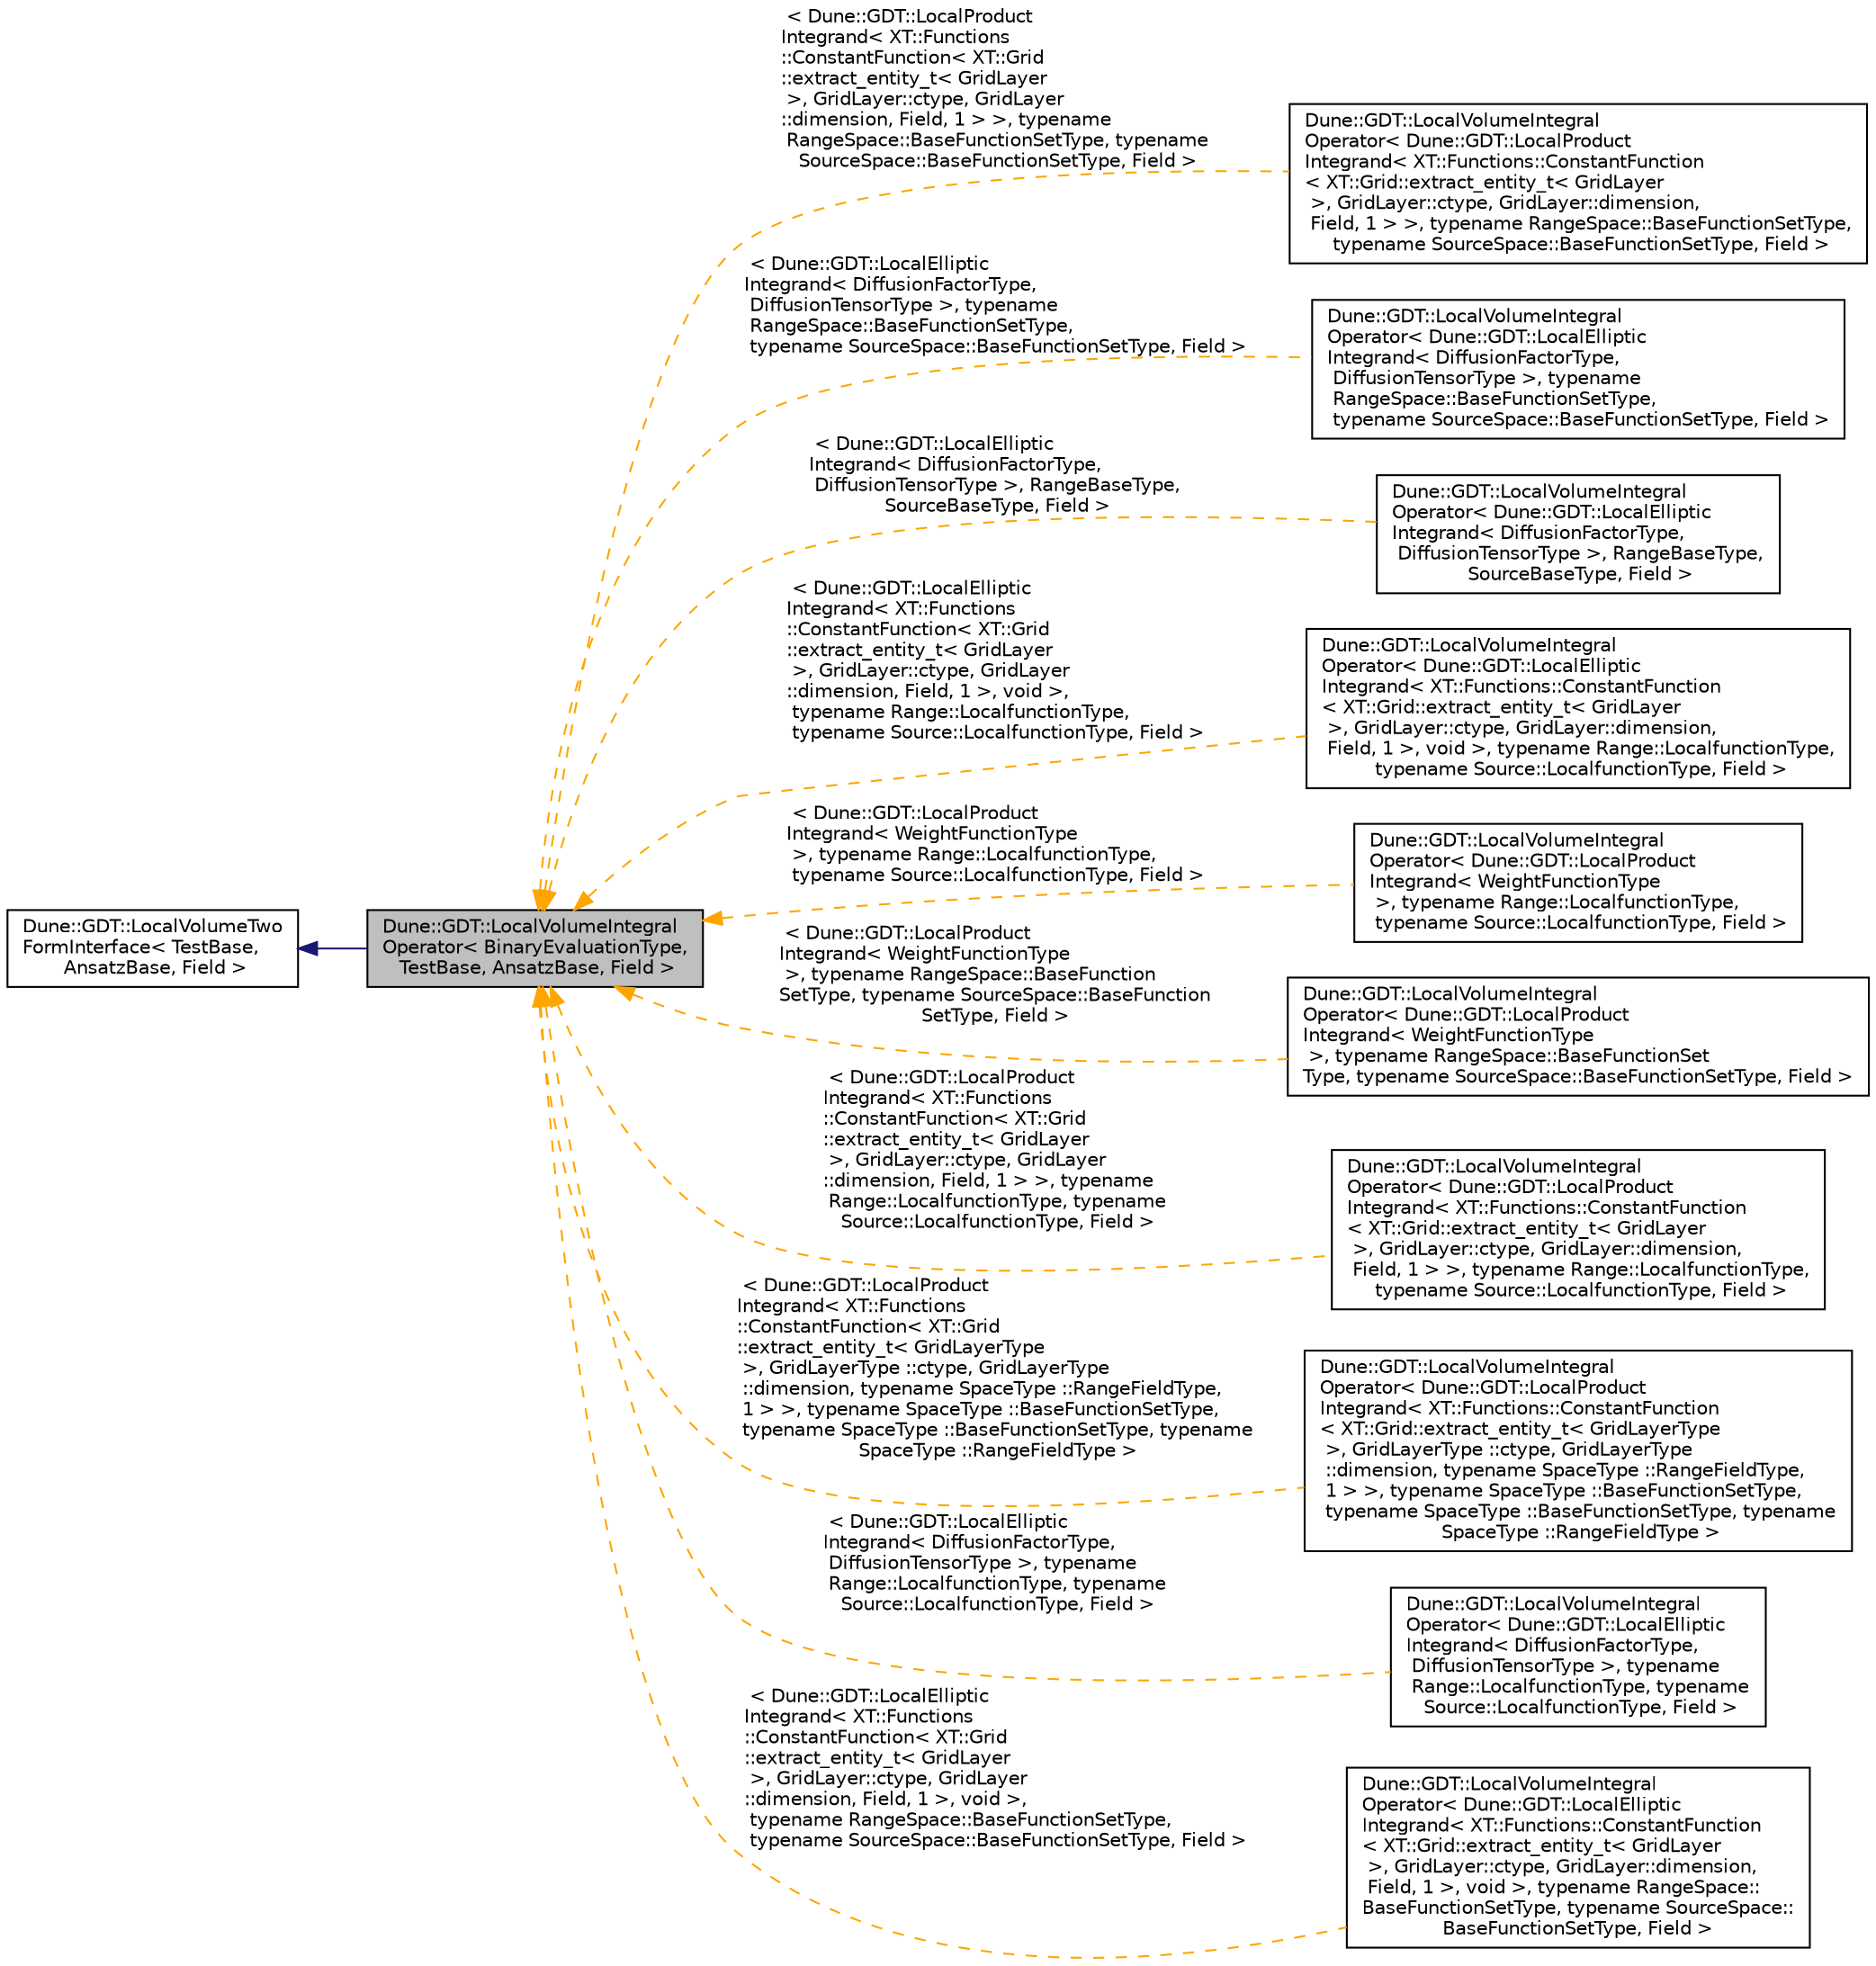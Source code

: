 digraph "Dune::GDT::LocalVolumeIntegralOperator&lt; BinaryEvaluationType, TestBase, AnsatzBase, Field &gt;"
{
  edge [fontname="Helvetica",fontsize="10",labelfontname="Helvetica",labelfontsize="10"];
  node [fontname="Helvetica",fontsize="10",shape=record];
  rankdir="LR";
  Node0 [label="Dune::GDT::LocalVolumeIntegral\lOperator\< BinaryEvaluationType,\l TestBase, AnsatzBase, Field \>",height=0.2,width=0.4,color="black", fillcolor="grey75", style="filled", fontcolor="black"];
  Node1 -> Node0 [dir="back",color="midnightblue",fontsize="10",style="solid",fontname="Helvetica"];
  Node1 [label="Dune::GDT::LocalVolumeTwo\lFormInterface\< TestBase,\l AnsatzBase, Field \>",height=0.2,width=0.4,color="black", fillcolor="white", style="filled",URL="$a01712.html"];
  Node0 -> Node2 [dir="back",color="orange",fontsize="10",style="dashed",label=" \< Dune::GDT::LocalProduct\lIntegrand\< XT::Functions\l::ConstantFunction\< XT::Grid\l::extract_entity_t\< GridLayer\l \>, GridLayer::ctype, GridLayer\l::dimension, Field, 1 \> \>, typename\l RangeSpace::BaseFunctionSetType, typename\l SourceSpace::BaseFunctionSetType, Field \>" ,fontname="Helvetica"];
  Node2 [label="Dune::GDT::LocalVolumeIntegral\lOperator\< Dune::GDT::LocalProduct\lIntegrand\< XT::Functions::ConstantFunction\l\< XT::Grid::extract_entity_t\< GridLayer\l \>, GridLayer::ctype, GridLayer::dimension,\l Field, 1 \> \>, typename RangeSpace::BaseFunctionSetType,\l typename SourceSpace::BaseFunctionSetType, Field \>",height=0.2,width=0.4,color="black", fillcolor="white", style="filled",URL="$a01676.html"];
  Node0 -> Node3 [dir="back",color="orange",fontsize="10",style="dashed",label=" \< Dune::GDT::LocalElliptic\lIntegrand\< DiffusionFactorType,\l DiffusionTensorType \>, typename\l RangeSpace::BaseFunctionSetType,\l typename SourceSpace::BaseFunctionSetType, Field \>" ,fontname="Helvetica"];
  Node3 [label="Dune::GDT::LocalVolumeIntegral\lOperator\< Dune::GDT::LocalElliptic\lIntegrand\< DiffusionFactorType,\l DiffusionTensorType \>, typename\l RangeSpace::BaseFunctionSetType,\l typename SourceSpace::BaseFunctionSetType, Field \>",height=0.2,width=0.4,color="black", fillcolor="white", style="filled",URL="$a01676.html"];
  Node0 -> Node4 [dir="back",color="orange",fontsize="10",style="dashed",label=" \< Dune::GDT::LocalElliptic\lIntegrand\< DiffusionFactorType,\l DiffusionTensorType \>, RangeBaseType,\l SourceBaseType, Field \>" ,fontname="Helvetica"];
  Node4 [label="Dune::GDT::LocalVolumeIntegral\lOperator\< Dune::GDT::LocalElliptic\lIntegrand\< DiffusionFactorType,\l DiffusionTensorType \>, RangeBaseType,\l SourceBaseType, Field \>",height=0.2,width=0.4,color="black", fillcolor="white", style="filled",URL="$a01676.html"];
  Node0 -> Node5 [dir="back",color="orange",fontsize="10",style="dashed",label=" \< Dune::GDT::LocalElliptic\lIntegrand\< XT::Functions\l::ConstantFunction\< XT::Grid\l::extract_entity_t\< GridLayer\l \>, GridLayer::ctype, GridLayer\l::dimension, Field, 1 \>, void \>,\l typename Range::LocalfunctionType,\l typename Source::LocalfunctionType, Field \>" ,fontname="Helvetica"];
  Node5 [label="Dune::GDT::LocalVolumeIntegral\lOperator\< Dune::GDT::LocalElliptic\lIntegrand\< XT::Functions::ConstantFunction\l\< XT::Grid::extract_entity_t\< GridLayer\l \>, GridLayer::ctype, GridLayer::dimension,\l Field, 1 \>, void \>, typename Range::LocalfunctionType,\l typename Source::LocalfunctionType, Field \>",height=0.2,width=0.4,color="black", fillcolor="white", style="filled",URL="$a01676.html"];
  Node0 -> Node6 [dir="back",color="orange",fontsize="10",style="dashed",label=" \< Dune::GDT::LocalProduct\lIntegrand\< WeightFunctionType\l \>, typename Range::LocalfunctionType,\l typename Source::LocalfunctionType, Field \>" ,fontname="Helvetica"];
  Node6 [label="Dune::GDT::LocalVolumeIntegral\lOperator\< Dune::GDT::LocalProduct\lIntegrand\< WeightFunctionType\l \>, typename Range::LocalfunctionType,\l typename Source::LocalfunctionType, Field \>",height=0.2,width=0.4,color="black", fillcolor="white", style="filled",URL="$a01676.html"];
  Node0 -> Node7 [dir="back",color="orange",fontsize="10",style="dashed",label=" \< Dune::GDT::LocalProduct\lIntegrand\< WeightFunctionType\l \>, typename RangeSpace::BaseFunction\lSetType, typename SourceSpace::BaseFunction\lSetType, Field \>" ,fontname="Helvetica"];
  Node7 [label="Dune::GDT::LocalVolumeIntegral\lOperator\< Dune::GDT::LocalProduct\lIntegrand\< WeightFunctionType\l \>, typename RangeSpace::BaseFunctionSet\lType, typename SourceSpace::BaseFunctionSetType, Field \>",height=0.2,width=0.4,color="black", fillcolor="white", style="filled",URL="$a01676.html"];
  Node0 -> Node8 [dir="back",color="orange",fontsize="10",style="dashed",label=" \< Dune::GDT::LocalProduct\lIntegrand\< XT::Functions\l::ConstantFunction\< XT::Grid\l::extract_entity_t\< GridLayer\l \>, GridLayer::ctype, GridLayer\l::dimension, Field, 1 \> \>, typename\l Range::LocalfunctionType, typename\l Source::LocalfunctionType, Field \>" ,fontname="Helvetica"];
  Node8 [label="Dune::GDT::LocalVolumeIntegral\lOperator\< Dune::GDT::LocalProduct\lIntegrand\< XT::Functions::ConstantFunction\l\< XT::Grid::extract_entity_t\< GridLayer\l \>, GridLayer::ctype, GridLayer::dimension,\l Field, 1 \> \>, typename Range::LocalfunctionType,\l typename Source::LocalfunctionType, Field \>",height=0.2,width=0.4,color="black", fillcolor="white", style="filled",URL="$a01676.html"];
  Node0 -> Node9 [dir="back",color="orange",fontsize="10",style="dashed",label=" \< Dune::GDT::LocalProduct\lIntegrand\< XT::Functions\l::ConstantFunction\< XT::Grid\l::extract_entity_t\< GridLayerType\l \>, GridLayerType ::ctype, GridLayerType\l ::dimension, typename SpaceType ::RangeFieldType,\l 1 \> \>, typename SpaceType ::BaseFunctionSetType,\l typename SpaceType ::BaseFunctionSetType, typename\l SpaceType ::RangeFieldType \>" ,fontname="Helvetica"];
  Node9 [label="Dune::GDT::LocalVolumeIntegral\lOperator\< Dune::GDT::LocalProduct\lIntegrand\< XT::Functions::ConstantFunction\l\< XT::Grid::extract_entity_t\< GridLayerType\l \>, GridLayerType ::ctype, GridLayerType\l ::dimension, typename SpaceType ::RangeFieldType,\l 1 \> \>, typename SpaceType ::BaseFunctionSetType,\l typename SpaceType ::BaseFunctionSetType, typename\l SpaceType ::RangeFieldType \>",height=0.2,width=0.4,color="black", fillcolor="white", style="filled",URL="$a01676.html"];
  Node0 -> Node10 [dir="back",color="orange",fontsize="10",style="dashed",label=" \< Dune::GDT::LocalElliptic\lIntegrand\< DiffusionFactorType,\l DiffusionTensorType \>, typename\l Range::LocalfunctionType, typename\l Source::LocalfunctionType, Field \>" ,fontname="Helvetica"];
  Node10 [label="Dune::GDT::LocalVolumeIntegral\lOperator\< Dune::GDT::LocalElliptic\lIntegrand\< DiffusionFactorType,\l DiffusionTensorType \>, typename\l Range::LocalfunctionType, typename\l Source::LocalfunctionType, Field \>",height=0.2,width=0.4,color="black", fillcolor="white", style="filled",URL="$a01676.html"];
  Node0 -> Node11 [dir="back",color="orange",fontsize="10",style="dashed",label=" \< Dune::GDT::LocalElliptic\lIntegrand\< XT::Functions\l::ConstantFunction\< XT::Grid\l::extract_entity_t\< GridLayer\l \>, GridLayer::ctype, GridLayer\l::dimension, Field, 1 \>, void \>,\l typename RangeSpace::BaseFunctionSetType,\l typename SourceSpace::BaseFunctionSetType, Field \>" ,fontname="Helvetica"];
  Node11 [label="Dune::GDT::LocalVolumeIntegral\lOperator\< Dune::GDT::LocalElliptic\lIntegrand\< XT::Functions::ConstantFunction\l\< XT::Grid::extract_entity_t\< GridLayer\l \>, GridLayer::ctype, GridLayer::dimension,\l Field, 1 \>, void \>, typename RangeSpace::\lBaseFunctionSetType, typename SourceSpace::\lBaseFunctionSetType, Field \>",height=0.2,width=0.4,color="black", fillcolor="white", style="filled",URL="$a01676.html"];
}
